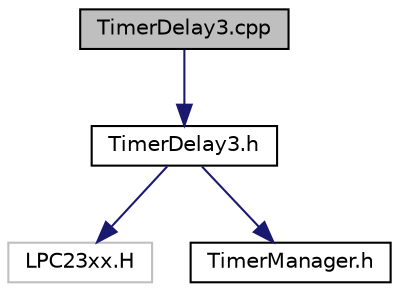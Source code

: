 digraph G
{
  edge [fontname="Helvetica",fontsize="10",labelfontname="Helvetica",labelfontsize="10"];
  node [fontname="Helvetica",fontsize="10",shape=record];
  Node1 [label="TimerDelay3.cpp",height=0.2,width=0.4,color="black", fillcolor="grey75", style="filled" fontcolor="black"];
  Node1 -> Node2 [color="midnightblue",fontsize="10",style="solid",fontname="Helvetica"];
  Node2 [label="TimerDelay3.h",height=0.2,width=0.4,color="black", fillcolor="white", style="filled",URL="$_timer_delay3_8h.html"];
  Node2 -> Node3 [color="midnightblue",fontsize="10",style="solid",fontname="Helvetica"];
  Node3 [label="LPC23xx.H",height=0.2,width=0.4,color="grey75", fillcolor="white", style="filled"];
  Node2 -> Node4 [color="midnightblue",fontsize="10",style="solid",fontname="Helvetica"];
  Node4 [label="TimerManager.h",height=0.2,width=0.4,color="black", fillcolor="white", style="filled",URL="$_timer_manager_8h.html"];
}
